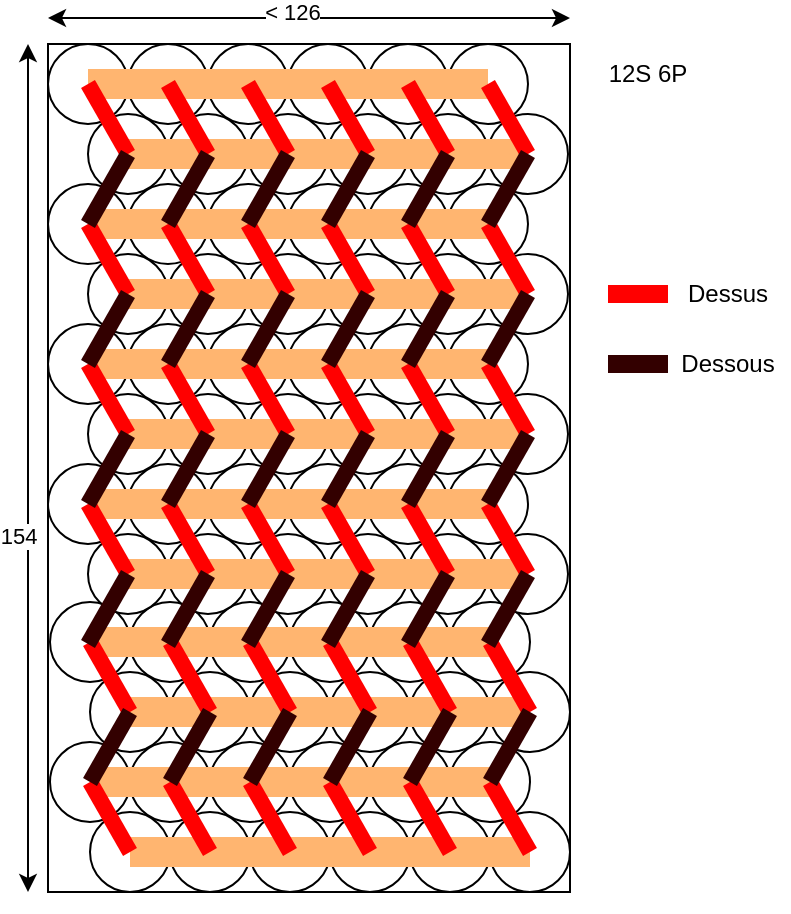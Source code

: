 <mxfile version="21.4.0" type="device">
  <diagram name="Page-1" id="ghSYjBBEyICsoYcWDdts">
    <mxGraphModel dx="1434" dy="836" grid="1" gridSize="10" guides="1" tooltips="1" connect="1" arrows="1" fold="1" page="1" pageScale="1" pageWidth="827" pageHeight="1169" math="0" shadow="0">
      <root>
        <mxCell id="0" />
        <mxCell id="1" parent="0" />
        <mxCell id="546LHRSqcYhDDQTZUhev-142" value="" style="group" parent="1" vertex="1" connectable="0">
          <mxGeometry x="281" y="519" width="240" height="40" as="geometry" />
        </mxCell>
        <mxCell id="546LHRSqcYhDDQTZUhev-143" value="" style="ellipse;whiteSpace=wrap;html=1;" parent="546LHRSqcYhDDQTZUhev-142" vertex="1">
          <mxGeometry width="40" height="40" as="geometry" />
        </mxCell>
        <mxCell id="546LHRSqcYhDDQTZUhev-144" value="" style="ellipse;whiteSpace=wrap;html=1;" parent="546LHRSqcYhDDQTZUhev-142" vertex="1">
          <mxGeometry x="40" width="40" height="40" as="geometry" />
        </mxCell>
        <mxCell id="546LHRSqcYhDDQTZUhev-145" value="" style="ellipse;whiteSpace=wrap;html=1;" parent="546LHRSqcYhDDQTZUhev-142" vertex="1">
          <mxGeometry x="80" width="40" height="40" as="geometry" />
        </mxCell>
        <mxCell id="546LHRSqcYhDDQTZUhev-146" value="" style="ellipse;whiteSpace=wrap;html=1;" parent="546LHRSqcYhDDQTZUhev-142" vertex="1">
          <mxGeometry x="120" width="40" height="40" as="geometry" />
        </mxCell>
        <mxCell id="546LHRSqcYhDDQTZUhev-147" value="" style="ellipse;whiteSpace=wrap;html=1;" parent="546LHRSqcYhDDQTZUhev-142" vertex="1">
          <mxGeometry x="160" width="40" height="40" as="geometry" />
        </mxCell>
        <mxCell id="546LHRSqcYhDDQTZUhev-148" value="" style="ellipse;whiteSpace=wrap;html=1;" parent="546LHRSqcYhDDQTZUhev-142" vertex="1">
          <mxGeometry x="200" width="40" height="40" as="geometry" />
        </mxCell>
        <mxCell id="546LHRSqcYhDDQTZUhev-149" value="" style="endArrow=none;html=1;rounded=0;strokeWidth=15;strokeColor=#FFB570;" parent="546LHRSqcYhDDQTZUhev-142" edge="1">
          <mxGeometry width="50" height="50" relative="1" as="geometry">
            <mxPoint x="20" y="20" as="sourcePoint" />
            <mxPoint x="220" y="20" as="targetPoint" />
          </mxGeometry>
        </mxCell>
        <mxCell id="546LHRSqcYhDDQTZUhev-150" value="" style="group" parent="1" vertex="1" connectable="0">
          <mxGeometry x="301" y="554" width="240" height="40" as="geometry" />
        </mxCell>
        <mxCell id="546LHRSqcYhDDQTZUhev-151" value="" style="ellipse;whiteSpace=wrap;html=1;" parent="546LHRSqcYhDDQTZUhev-150" vertex="1">
          <mxGeometry width="40" height="40" as="geometry" />
        </mxCell>
        <mxCell id="546LHRSqcYhDDQTZUhev-152" value="" style="ellipse;whiteSpace=wrap;html=1;" parent="546LHRSqcYhDDQTZUhev-150" vertex="1">
          <mxGeometry x="40" width="40" height="40" as="geometry" />
        </mxCell>
        <mxCell id="546LHRSqcYhDDQTZUhev-153" value="" style="ellipse;whiteSpace=wrap;html=1;" parent="546LHRSqcYhDDQTZUhev-150" vertex="1">
          <mxGeometry x="80" width="40" height="40" as="geometry" />
        </mxCell>
        <mxCell id="546LHRSqcYhDDQTZUhev-154" value="" style="ellipse;whiteSpace=wrap;html=1;" parent="546LHRSqcYhDDQTZUhev-150" vertex="1">
          <mxGeometry x="120" width="40" height="40" as="geometry" />
        </mxCell>
        <mxCell id="546LHRSqcYhDDQTZUhev-155" value="" style="ellipse;whiteSpace=wrap;html=1;" parent="546LHRSqcYhDDQTZUhev-150" vertex="1">
          <mxGeometry x="160" width="40" height="40" as="geometry" />
        </mxCell>
        <mxCell id="546LHRSqcYhDDQTZUhev-156" value="" style="ellipse;whiteSpace=wrap;html=1;" parent="546LHRSqcYhDDQTZUhev-150" vertex="1">
          <mxGeometry x="200" width="40" height="40" as="geometry" />
        </mxCell>
        <mxCell id="546LHRSqcYhDDQTZUhev-157" value="" style="endArrow=none;html=1;rounded=0;strokeWidth=15;strokeColor=#FFB570;" parent="546LHRSqcYhDDQTZUhev-150" edge="1">
          <mxGeometry width="50" height="50" relative="1" as="geometry">
            <mxPoint x="20" y="20" as="sourcePoint" />
            <mxPoint x="220" y="20" as="targetPoint" />
          </mxGeometry>
        </mxCell>
        <mxCell id="546LHRSqcYhDDQTZUhev-158" value="" style="group" parent="1" vertex="1" connectable="0">
          <mxGeometry x="281" y="589" width="240" height="40" as="geometry" />
        </mxCell>
        <mxCell id="546LHRSqcYhDDQTZUhev-159" value="" style="ellipse;whiteSpace=wrap;html=1;" parent="546LHRSqcYhDDQTZUhev-158" vertex="1">
          <mxGeometry width="40" height="40" as="geometry" />
        </mxCell>
        <mxCell id="546LHRSqcYhDDQTZUhev-160" value="" style="ellipse;whiteSpace=wrap;html=1;" parent="546LHRSqcYhDDQTZUhev-158" vertex="1">
          <mxGeometry x="40" width="40" height="40" as="geometry" />
        </mxCell>
        <mxCell id="546LHRSqcYhDDQTZUhev-161" value="" style="ellipse;whiteSpace=wrap;html=1;" parent="546LHRSqcYhDDQTZUhev-158" vertex="1">
          <mxGeometry x="80" width="40" height="40" as="geometry" />
        </mxCell>
        <mxCell id="546LHRSqcYhDDQTZUhev-162" value="" style="ellipse;whiteSpace=wrap;html=1;" parent="546LHRSqcYhDDQTZUhev-158" vertex="1">
          <mxGeometry x="120" width="40" height="40" as="geometry" />
        </mxCell>
        <mxCell id="546LHRSqcYhDDQTZUhev-163" value="" style="ellipse;whiteSpace=wrap;html=1;" parent="546LHRSqcYhDDQTZUhev-158" vertex="1">
          <mxGeometry x="160" width="40" height="40" as="geometry" />
        </mxCell>
        <mxCell id="546LHRSqcYhDDQTZUhev-164" value="" style="ellipse;whiteSpace=wrap;html=1;" parent="546LHRSqcYhDDQTZUhev-158" vertex="1">
          <mxGeometry x="200" width="40" height="40" as="geometry" />
        </mxCell>
        <mxCell id="546LHRSqcYhDDQTZUhev-165" value="" style="endArrow=none;html=1;rounded=0;strokeWidth=15;strokeColor=#FFB570;" parent="546LHRSqcYhDDQTZUhev-158" edge="1">
          <mxGeometry width="50" height="50" relative="1" as="geometry">
            <mxPoint x="20" y="20" as="sourcePoint" />
            <mxPoint x="220" y="20" as="targetPoint" />
          </mxGeometry>
        </mxCell>
        <mxCell id="546LHRSqcYhDDQTZUhev-166" value="" style="group" parent="1" vertex="1" connectable="0">
          <mxGeometry x="301" y="624" width="240" height="40" as="geometry" />
        </mxCell>
        <mxCell id="546LHRSqcYhDDQTZUhev-167" value="" style="ellipse;whiteSpace=wrap;html=1;" parent="546LHRSqcYhDDQTZUhev-166" vertex="1">
          <mxGeometry width="40" height="40" as="geometry" />
        </mxCell>
        <mxCell id="546LHRSqcYhDDQTZUhev-168" value="" style="ellipse;whiteSpace=wrap;html=1;" parent="546LHRSqcYhDDQTZUhev-166" vertex="1">
          <mxGeometry x="40" width="40" height="40" as="geometry" />
        </mxCell>
        <mxCell id="546LHRSqcYhDDQTZUhev-169" value="" style="ellipse;whiteSpace=wrap;html=1;" parent="546LHRSqcYhDDQTZUhev-166" vertex="1">
          <mxGeometry x="80" width="40" height="40" as="geometry" />
        </mxCell>
        <mxCell id="546LHRSqcYhDDQTZUhev-170" value="" style="ellipse;whiteSpace=wrap;html=1;" parent="546LHRSqcYhDDQTZUhev-166" vertex="1">
          <mxGeometry x="120" width="40" height="40" as="geometry" />
        </mxCell>
        <mxCell id="546LHRSqcYhDDQTZUhev-171" value="" style="ellipse;whiteSpace=wrap;html=1;" parent="546LHRSqcYhDDQTZUhev-166" vertex="1">
          <mxGeometry x="160" width="40" height="40" as="geometry" />
        </mxCell>
        <mxCell id="546LHRSqcYhDDQTZUhev-172" value="" style="ellipse;whiteSpace=wrap;html=1;" parent="546LHRSqcYhDDQTZUhev-166" vertex="1">
          <mxGeometry x="200" width="40" height="40" as="geometry" />
        </mxCell>
        <mxCell id="546LHRSqcYhDDQTZUhev-173" value="" style="endArrow=none;html=1;rounded=0;strokeWidth=15;strokeColor=#FFB570;" parent="546LHRSqcYhDDQTZUhev-166" edge="1">
          <mxGeometry width="50" height="50" relative="1" as="geometry">
            <mxPoint x="20" y="20" as="sourcePoint" />
            <mxPoint x="220" y="20" as="targetPoint" />
          </mxGeometry>
        </mxCell>
        <mxCell id="546LHRSqcYhDDQTZUhev-174" value="" style="endArrow=none;html=1;rounded=0;strokeWidth=8;strokeColor=#FF0000;" parent="1" edge="1">
          <mxGeometry width="50" height="50" relative="1" as="geometry">
            <mxPoint x="301" y="609" as="sourcePoint" />
            <mxPoint x="321" y="644" as="targetPoint" />
          </mxGeometry>
        </mxCell>
        <mxCell id="546LHRSqcYhDDQTZUhev-175" value="" style="endArrow=none;html=1;rounded=0;strokeWidth=8;strokeColor=#FF0000;" parent="1" edge="1">
          <mxGeometry width="50" height="50" relative="1" as="geometry">
            <mxPoint x="341" y="609" as="sourcePoint" />
            <mxPoint x="361" y="644" as="targetPoint" />
          </mxGeometry>
        </mxCell>
        <mxCell id="546LHRSqcYhDDQTZUhev-176" value="" style="endArrow=none;html=1;rounded=0;strokeWidth=8;strokeColor=#FF0000;" parent="1" edge="1">
          <mxGeometry width="50" height="50" relative="1" as="geometry">
            <mxPoint x="381" y="609" as="sourcePoint" />
            <mxPoint x="401" y="644" as="targetPoint" />
          </mxGeometry>
        </mxCell>
        <mxCell id="546LHRSqcYhDDQTZUhev-177" value="" style="endArrow=none;html=1;rounded=0;strokeWidth=8;strokeColor=#FF0000;" parent="1" edge="1">
          <mxGeometry width="50" height="50" relative="1" as="geometry">
            <mxPoint x="421" y="609" as="sourcePoint" />
            <mxPoint x="441" y="644" as="targetPoint" />
          </mxGeometry>
        </mxCell>
        <mxCell id="546LHRSqcYhDDQTZUhev-178" value="" style="endArrow=none;html=1;rounded=0;strokeWidth=8;strokeColor=#FF0000;" parent="1" edge="1">
          <mxGeometry width="50" height="50" relative="1" as="geometry">
            <mxPoint x="461" y="609" as="sourcePoint" />
            <mxPoint x="481" y="644" as="targetPoint" />
          </mxGeometry>
        </mxCell>
        <mxCell id="546LHRSqcYhDDQTZUhev-179" value="" style="endArrow=none;html=1;rounded=0;strokeWidth=8;strokeColor=#FF0000;" parent="1" edge="1">
          <mxGeometry width="50" height="50" relative="1" as="geometry">
            <mxPoint x="501" y="609" as="sourcePoint" />
            <mxPoint x="521" y="644" as="targetPoint" />
          </mxGeometry>
        </mxCell>
        <mxCell id="546LHRSqcYhDDQTZUhev-180" value="" style="group" parent="1" vertex="1" connectable="0">
          <mxGeometry x="301" y="539" width="220" height="35" as="geometry" />
        </mxCell>
        <mxCell id="546LHRSqcYhDDQTZUhev-181" value="" style="endArrow=none;html=1;rounded=0;strokeWidth=8;strokeColor=#FF0000;" parent="546LHRSqcYhDDQTZUhev-180" edge="1">
          <mxGeometry width="50" height="50" relative="1" as="geometry">
            <mxPoint as="sourcePoint" />
            <mxPoint x="20" y="35" as="targetPoint" />
          </mxGeometry>
        </mxCell>
        <mxCell id="546LHRSqcYhDDQTZUhev-182" value="" style="endArrow=none;html=1;rounded=0;strokeWidth=8;strokeColor=#FF0000;" parent="546LHRSqcYhDDQTZUhev-180" edge="1">
          <mxGeometry width="50" height="50" relative="1" as="geometry">
            <mxPoint x="40" as="sourcePoint" />
            <mxPoint x="60" y="35" as="targetPoint" />
          </mxGeometry>
        </mxCell>
        <mxCell id="546LHRSqcYhDDQTZUhev-183" value="" style="endArrow=none;html=1;rounded=0;strokeWidth=8;strokeColor=#FF0000;" parent="546LHRSqcYhDDQTZUhev-180" edge="1">
          <mxGeometry width="50" height="50" relative="1" as="geometry">
            <mxPoint x="80" as="sourcePoint" />
            <mxPoint x="100" y="35" as="targetPoint" />
          </mxGeometry>
        </mxCell>
        <mxCell id="546LHRSqcYhDDQTZUhev-184" value="" style="endArrow=none;html=1;rounded=0;strokeWidth=8;strokeColor=#FF0000;" parent="546LHRSqcYhDDQTZUhev-180" edge="1">
          <mxGeometry width="50" height="50" relative="1" as="geometry">
            <mxPoint x="120" as="sourcePoint" />
            <mxPoint x="140" y="35" as="targetPoint" />
          </mxGeometry>
        </mxCell>
        <mxCell id="546LHRSqcYhDDQTZUhev-185" value="" style="endArrow=none;html=1;rounded=0;strokeWidth=8;strokeColor=#FF0000;" parent="546LHRSqcYhDDQTZUhev-180" edge="1">
          <mxGeometry width="50" height="50" relative="1" as="geometry">
            <mxPoint x="160" as="sourcePoint" />
            <mxPoint x="180" y="35" as="targetPoint" />
          </mxGeometry>
        </mxCell>
        <mxCell id="546LHRSqcYhDDQTZUhev-186" value="" style="endArrow=none;html=1;rounded=0;strokeWidth=8;strokeColor=#FF0000;" parent="546LHRSqcYhDDQTZUhev-180" edge="1">
          <mxGeometry width="50" height="50" relative="1" as="geometry">
            <mxPoint x="200" as="sourcePoint" />
            <mxPoint x="220" y="35" as="targetPoint" />
          </mxGeometry>
        </mxCell>
        <mxCell id="546LHRSqcYhDDQTZUhev-187" value="" style="group" parent="1" vertex="1" connectable="0">
          <mxGeometry x="301" y="574" width="220" height="35" as="geometry" />
        </mxCell>
        <mxCell id="546LHRSqcYhDDQTZUhev-188" value="" style="endArrow=none;html=1;rounded=0;strokeColor=#330000;strokeWidth=8;" parent="546LHRSqcYhDDQTZUhev-187" edge="1">
          <mxGeometry width="50" height="50" relative="1" as="geometry">
            <mxPoint y="35" as="sourcePoint" />
            <mxPoint x="20" as="targetPoint" />
          </mxGeometry>
        </mxCell>
        <mxCell id="546LHRSqcYhDDQTZUhev-189" value="" style="endArrow=none;html=1;rounded=0;strokeColor=#330000;strokeWidth=8;" parent="546LHRSqcYhDDQTZUhev-187" edge="1">
          <mxGeometry width="50" height="50" relative="1" as="geometry">
            <mxPoint x="40" y="35" as="sourcePoint" />
            <mxPoint x="60" as="targetPoint" />
          </mxGeometry>
        </mxCell>
        <mxCell id="546LHRSqcYhDDQTZUhev-190" value="" style="endArrow=none;html=1;rounded=0;strokeColor=#330000;strokeWidth=8;" parent="546LHRSqcYhDDQTZUhev-187" edge="1">
          <mxGeometry width="50" height="50" relative="1" as="geometry">
            <mxPoint x="80" y="35" as="sourcePoint" />
            <mxPoint x="100" as="targetPoint" />
          </mxGeometry>
        </mxCell>
        <mxCell id="546LHRSqcYhDDQTZUhev-191" value="" style="endArrow=none;html=1;rounded=0;strokeColor=#330000;strokeWidth=8;" parent="546LHRSqcYhDDQTZUhev-187" edge="1">
          <mxGeometry width="50" height="50" relative="1" as="geometry">
            <mxPoint x="120" y="35" as="sourcePoint" />
            <mxPoint x="140" as="targetPoint" />
          </mxGeometry>
        </mxCell>
        <mxCell id="546LHRSqcYhDDQTZUhev-192" value="" style="endArrow=none;html=1;rounded=0;strokeColor=#330000;strokeWidth=8;" parent="546LHRSqcYhDDQTZUhev-187" edge="1">
          <mxGeometry width="50" height="50" relative="1" as="geometry">
            <mxPoint x="160" y="35" as="sourcePoint" />
            <mxPoint x="180" as="targetPoint" />
          </mxGeometry>
        </mxCell>
        <mxCell id="546LHRSqcYhDDQTZUhev-193" value="" style="endArrow=none;html=1;rounded=0;strokeColor=#330000;strokeWidth=8;" parent="546LHRSqcYhDDQTZUhev-187" edge="1">
          <mxGeometry width="50" height="50" relative="1" as="geometry">
            <mxPoint x="200" y="35" as="sourcePoint" />
            <mxPoint x="220" as="targetPoint" />
          </mxGeometry>
        </mxCell>
        <mxCell id="546LHRSqcYhDDQTZUhev-83" value="" style="group" parent="1" vertex="1" connectable="0">
          <mxGeometry x="280" y="380" width="240" height="40" as="geometry" />
        </mxCell>
        <mxCell id="546LHRSqcYhDDQTZUhev-84" value="" style="ellipse;whiteSpace=wrap;html=1;" parent="546LHRSqcYhDDQTZUhev-83" vertex="1">
          <mxGeometry width="40" height="40" as="geometry" />
        </mxCell>
        <mxCell id="546LHRSqcYhDDQTZUhev-85" value="" style="ellipse;whiteSpace=wrap;html=1;" parent="546LHRSqcYhDDQTZUhev-83" vertex="1">
          <mxGeometry x="40" width="40" height="40" as="geometry" />
        </mxCell>
        <mxCell id="546LHRSqcYhDDQTZUhev-86" value="" style="ellipse;whiteSpace=wrap;html=1;" parent="546LHRSqcYhDDQTZUhev-83" vertex="1">
          <mxGeometry x="80" width="40" height="40" as="geometry" />
        </mxCell>
        <mxCell id="546LHRSqcYhDDQTZUhev-87" value="" style="ellipse;whiteSpace=wrap;html=1;" parent="546LHRSqcYhDDQTZUhev-83" vertex="1">
          <mxGeometry x="120" width="40" height="40" as="geometry" />
        </mxCell>
        <mxCell id="546LHRSqcYhDDQTZUhev-88" value="" style="ellipse;whiteSpace=wrap;html=1;" parent="546LHRSqcYhDDQTZUhev-83" vertex="1">
          <mxGeometry x="160" width="40" height="40" as="geometry" />
        </mxCell>
        <mxCell id="546LHRSqcYhDDQTZUhev-89" value="" style="ellipse;whiteSpace=wrap;html=1;" parent="546LHRSqcYhDDQTZUhev-83" vertex="1">
          <mxGeometry x="200" width="40" height="40" as="geometry" />
        </mxCell>
        <mxCell id="546LHRSqcYhDDQTZUhev-90" value="" style="endArrow=none;html=1;rounded=0;strokeWidth=15;strokeColor=#FFB570;" parent="546LHRSqcYhDDQTZUhev-83" edge="1">
          <mxGeometry width="50" height="50" relative="1" as="geometry">
            <mxPoint x="20" y="20" as="sourcePoint" />
            <mxPoint x="220" y="20" as="targetPoint" />
          </mxGeometry>
        </mxCell>
        <mxCell id="546LHRSqcYhDDQTZUhev-91" value="" style="group" parent="1" vertex="1" connectable="0">
          <mxGeometry x="300" y="415" width="240" height="40" as="geometry" />
        </mxCell>
        <mxCell id="546LHRSqcYhDDQTZUhev-92" value="" style="ellipse;whiteSpace=wrap;html=1;" parent="546LHRSqcYhDDQTZUhev-91" vertex="1">
          <mxGeometry width="40" height="40" as="geometry" />
        </mxCell>
        <mxCell id="546LHRSqcYhDDQTZUhev-93" value="" style="ellipse;whiteSpace=wrap;html=1;" parent="546LHRSqcYhDDQTZUhev-91" vertex="1">
          <mxGeometry x="40" width="40" height="40" as="geometry" />
        </mxCell>
        <mxCell id="546LHRSqcYhDDQTZUhev-94" value="" style="ellipse;whiteSpace=wrap;html=1;" parent="546LHRSqcYhDDQTZUhev-91" vertex="1">
          <mxGeometry x="80" width="40" height="40" as="geometry" />
        </mxCell>
        <mxCell id="546LHRSqcYhDDQTZUhev-95" value="" style="ellipse;whiteSpace=wrap;html=1;" parent="546LHRSqcYhDDQTZUhev-91" vertex="1">
          <mxGeometry x="120" width="40" height="40" as="geometry" />
        </mxCell>
        <mxCell id="546LHRSqcYhDDQTZUhev-96" value="" style="ellipse;whiteSpace=wrap;html=1;" parent="546LHRSqcYhDDQTZUhev-91" vertex="1">
          <mxGeometry x="160" width="40" height="40" as="geometry" />
        </mxCell>
        <mxCell id="546LHRSqcYhDDQTZUhev-97" value="" style="ellipse;whiteSpace=wrap;html=1;" parent="546LHRSqcYhDDQTZUhev-91" vertex="1">
          <mxGeometry x="200" width="40" height="40" as="geometry" />
        </mxCell>
        <mxCell id="546LHRSqcYhDDQTZUhev-98" value="" style="endArrow=none;html=1;rounded=0;strokeWidth=15;strokeColor=#FFB570;" parent="546LHRSqcYhDDQTZUhev-91" edge="1">
          <mxGeometry width="50" height="50" relative="1" as="geometry">
            <mxPoint x="20" y="20" as="sourcePoint" />
            <mxPoint x="220" y="20" as="targetPoint" />
          </mxGeometry>
        </mxCell>
        <mxCell id="546LHRSqcYhDDQTZUhev-99" value="" style="group" parent="1" vertex="1" connectable="0">
          <mxGeometry x="280" y="450" width="240" height="40" as="geometry" />
        </mxCell>
        <mxCell id="546LHRSqcYhDDQTZUhev-100" value="" style="ellipse;whiteSpace=wrap;html=1;" parent="546LHRSqcYhDDQTZUhev-99" vertex="1">
          <mxGeometry width="40" height="40" as="geometry" />
        </mxCell>
        <mxCell id="546LHRSqcYhDDQTZUhev-101" value="" style="ellipse;whiteSpace=wrap;html=1;" parent="546LHRSqcYhDDQTZUhev-99" vertex="1">
          <mxGeometry x="40" width="40" height="40" as="geometry" />
        </mxCell>
        <mxCell id="546LHRSqcYhDDQTZUhev-102" value="" style="ellipse;whiteSpace=wrap;html=1;" parent="546LHRSqcYhDDQTZUhev-99" vertex="1">
          <mxGeometry x="80" width="40" height="40" as="geometry" />
        </mxCell>
        <mxCell id="546LHRSqcYhDDQTZUhev-103" value="" style="ellipse;whiteSpace=wrap;html=1;" parent="546LHRSqcYhDDQTZUhev-99" vertex="1">
          <mxGeometry x="120" width="40" height="40" as="geometry" />
        </mxCell>
        <mxCell id="546LHRSqcYhDDQTZUhev-104" value="" style="ellipse;whiteSpace=wrap;html=1;" parent="546LHRSqcYhDDQTZUhev-99" vertex="1">
          <mxGeometry x="160" width="40" height="40" as="geometry" />
        </mxCell>
        <mxCell id="546LHRSqcYhDDQTZUhev-105" value="" style="ellipse;whiteSpace=wrap;html=1;" parent="546LHRSqcYhDDQTZUhev-99" vertex="1">
          <mxGeometry x="200" width="40" height="40" as="geometry" />
        </mxCell>
        <mxCell id="546LHRSqcYhDDQTZUhev-106" value="" style="endArrow=none;html=1;rounded=0;strokeWidth=15;strokeColor=#FFB570;" parent="546LHRSqcYhDDQTZUhev-99" edge="1">
          <mxGeometry width="50" height="50" relative="1" as="geometry">
            <mxPoint x="20" y="20" as="sourcePoint" />
            <mxPoint x="220" y="20" as="targetPoint" />
          </mxGeometry>
        </mxCell>
        <mxCell id="546LHRSqcYhDDQTZUhev-107" value="" style="group" parent="1" vertex="1" connectable="0">
          <mxGeometry x="300" y="485" width="240" height="40" as="geometry" />
        </mxCell>
        <mxCell id="546LHRSqcYhDDQTZUhev-108" value="" style="ellipse;whiteSpace=wrap;html=1;" parent="546LHRSqcYhDDQTZUhev-107" vertex="1">
          <mxGeometry width="40" height="40" as="geometry" />
        </mxCell>
        <mxCell id="546LHRSqcYhDDQTZUhev-109" value="" style="ellipse;whiteSpace=wrap;html=1;" parent="546LHRSqcYhDDQTZUhev-107" vertex="1">
          <mxGeometry x="40" width="40" height="40" as="geometry" />
        </mxCell>
        <mxCell id="546LHRSqcYhDDQTZUhev-110" value="" style="ellipse;whiteSpace=wrap;html=1;" parent="546LHRSqcYhDDQTZUhev-107" vertex="1">
          <mxGeometry x="80" width="40" height="40" as="geometry" />
        </mxCell>
        <mxCell id="546LHRSqcYhDDQTZUhev-111" value="" style="ellipse;whiteSpace=wrap;html=1;" parent="546LHRSqcYhDDQTZUhev-107" vertex="1">
          <mxGeometry x="120" width="40" height="40" as="geometry" />
        </mxCell>
        <mxCell id="546LHRSqcYhDDQTZUhev-112" value="" style="ellipse;whiteSpace=wrap;html=1;" parent="546LHRSqcYhDDQTZUhev-107" vertex="1">
          <mxGeometry x="160" width="40" height="40" as="geometry" />
        </mxCell>
        <mxCell id="546LHRSqcYhDDQTZUhev-113" value="" style="ellipse;whiteSpace=wrap;html=1;" parent="546LHRSqcYhDDQTZUhev-107" vertex="1">
          <mxGeometry x="200" width="40" height="40" as="geometry" />
        </mxCell>
        <mxCell id="546LHRSqcYhDDQTZUhev-114" value="" style="endArrow=none;html=1;rounded=0;strokeWidth=15;strokeColor=#FFB570;" parent="546LHRSqcYhDDQTZUhev-107" edge="1">
          <mxGeometry width="50" height="50" relative="1" as="geometry">
            <mxPoint x="20" y="20" as="sourcePoint" />
            <mxPoint x="220" y="20" as="targetPoint" />
          </mxGeometry>
        </mxCell>
        <mxCell id="546LHRSqcYhDDQTZUhev-115" value="" style="endArrow=none;html=1;rounded=0;strokeWidth=8;strokeColor=#FF0000;" parent="1" edge="1">
          <mxGeometry width="50" height="50" relative="1" as="geometry">
            <mxPoint x="300" y="470" as="sourcePoint" />
            <mxPoint x="320" y="505" as="targetPoint" />
          </mxGeometry>
        </mxCell>
        <mxCell id="546LHRSqcYhDDQTZUhev-116" value="" style="endArrow=none;html=1;rounded=0;strokeWidth=8;strokeColor=#FF0000;" parent="1" edge="1">
          <mxGeometry width="50" height="50" relative="1" as="geometry">
            <mxPoint x="340" y="470" as="sourcePoint" />
            <mxPoint x="360" y="505" as="targetPoint" />
          </mxGeometry>
        </mxCell>
        <mxCell id="546LHRSqcYhDDQTZUhev-117" value="" style="endArrow=none;html=1;rounded=0;strokeWidth=8;strokeColor=#FF0000;" parent="1" edge="1">
          <mxGeometry width="50" height="50" relative="1" as="geometry">
            <mxPoint x="380" y="470" as="sourcePoint" />
            <mxPoint x="400" y="505" as="targetPoint" />
          </mxGeometry>
        </mxCell>
        <mxCell id="546LHRSqcYhDDQTZUhev-118" value="" style="endArrow=none;html=1;rounded=0;strokeWidth=8;strokeColor=#FF0000;" parent="1" edge="1">
          <mxGeometry width="50" height="50" relative="1" as="geometry">
            <mxPoint x="420" y="470" as="sourcePoint" />
            <mxPoint x="440" y="505" as="targetPoint" />
          </mxGeometry>
        </mxCell>
        <mxCell id="546LHRSqcYhDDQTZUhev-119" value="" style="endArrow=none;html=1;rounded=0;strokeWidth=8;strokeColor=#FF0000;" parent="1" edge="1">
          <mxGeometry width="50" height="50" relative="1" as="geometry">
            <mxPoint x="460" y="470" as="sourcePoint" />
            <mxPoint x="480" y="505" as="targetPoint" />
          </mxGeometry>
        </mxCell>
        <mxCell id="546LHRSqcYhDDQTZUhev-120" value="" style="endArrow=none;html=1;rounded=0;strokeWidth=8;strokeColor=#FF0000;" parent="1" edge="1">
          <mxGeometry width="50" height="50" relative="1" as="geometry">
            <mxPoint x="500" y="470" as="sourcePoint" />
            <mxPoint x="520" y="505" as="targetPoint" />
          </mxGeometry>
        </mxCell>
        <mxCell id="546LHRSqcYhDDQTZUhev-121" value="" style="group" parent="1" vertex="1" connectable="0">
          <mxGeometry x="300" y="400" width="220" height="35" as="geometry" />
        </mxCell>
        <mxCell id="546LHRSqcYhDDQTZUhev-122" value="" style="endArrow=none;html=1;rounded=0;strokeWidth=8;strokeColor=#FF0000;" parent="546LHRSqcYhDDQTZUhev-121" edge="1">
          <mxGeometry width="50" height="50" relative="1" as="geometry">
            <mxPoint as="sourcePoint" />
            <mxPoint x="20" y="35" as="targetPoint" />
          </mxGeometry>
        </mxCell>
        <mxCell id="546LHRSqcYhDDQTZUhev-123" value="" style="endArrow=none;html=1;rounded=0;strokeWidth=8;strokeColor=#FF0000;" parent="546LHRSqcYhDDQTZUhev-121" edge="1">
          <mxGeometry width="50" height="50" relative="1" as="geometry">
            <mxPoint x="40" as="sourcePoint" />
            <mxPoint x="60" y="35" as="targetPoint" />
          </mxGeometry>
        </mxCell>
        <mxCell id="546LHRSqcYhDDQTZUhev-124" value="" style="endArrow=none;html=1;rounded=0;strokeWidth=8;strokeColor=#FF0000;" parent="546LHRSqcYhDDQTZUhev-121" edge="1">
          <mxGeometry width="50" height="50" relative="1" as="geometry">
            <mxPoint x="80" as="sourcePoint" />
            <mxPoint x="100" y="35" as="targetPoint" />
          </mxGeometry>
        </mxCell>
        <mxCell id="546LHRSqcYhDDQTZUhev-125" value="" style="endArrow=none;html=1;rounded=0;strokeWidth=8;strokeColor=#FF0000;" parent="546LHRSqcYhDDQTZUhev-121" edge="1">
          <mxGeometry width="50" height="50" relative="1" as="geometry">
            <mxPoint x="120" as="sourcePoint" />
            <mxPoint x="140" y="35" as="targetPoint" />
          </mxGeometry>
        </mxCell>
        <mxCell id="546LHRSqcYhDDQTZUhev-126" value="" style="endArrow=none;html=1;rounded=0;strokeWidth=8;strokeColor=#FF0000;" parent="546LHRSqcYhDDQTZUhev-121" edge="1">
          <mxGeometry width="50" height="50" relative="1" as="geometry">
            <mxPoint x="160" as="sourcePoint" />
            <mxPoint x="180" y="35" as="targetPoint" />
          </mxGeometry>
        </mxCell>
        <mxCell id="546LHRSqcYhDDQTZUhev-127" value="" style="endArrow=none;html=1;rounded=0;strokeWidth=8;strokeColor=#FF0000;" parent="546LHRSqcYhDDQTZUhev-121" edge="1">
          <mxGeometry width="50" height="50" relative="1" as="geometry">
            <mxPoint x="200" as="sourcePoint" />
            <mxPoint x="220" y="35" as="targetPoint" />
          </mxGeometry>
        </mxCell>
        <mxCell id="546LHRSqcYhDDQTZUhev-128" value="" style="group" parent="1" vertex="1" connectable="0">
          <mxGeometry x="300" y="435" width="220" height="35" as="geometry" />
        </mxCell>
        <mxCell id="546LHRSqcYhDDQTZUhev-129" value="" style="endArrow=none;html=1;rounded=0;strokeColor=#330000;strokeWidth=8;" parent="546LHRSqcYhDDQTZUhev-128" edge="1">
          <mxGeometry width="50" height="50" relative="1" as="geometry">
            <mxPoint y="35" as="sourcePoint" />
            <mxPoint x="20" as="targetPoint" />
          </mxGeometry>
        </mxCell>
        <mxCell id="546LHRSqcYhDDQTZUhev-130" value="" style="endArrow=none;html=1;rounded=0;strokeColor=#330000;strokeWidth=8;" parent="546LHRSqcYhDDQTZUhev-128" edge="1">
          <mxGeometry width="50" height="50" relative="1" as="geometry">
            <mxPoint x="40" y="35" as="sourcePoint" />
            <mxPoint x="60" as="targetPoint" />
          </mxGeometry>
        </mxCell>
        <mxCell id="546LHRSqcYhDDQTZUhev-131" value="" style="endArrow=none;html=1;rounded=0;strokeColor=#330000;strokeWidth=8;" parent="546LHRSqcYhDDQTZUhev-128" edge="1">
          <mxGeometry width="50" height="50" relative="1" as="geometry">
            <mxPoint x="80" y="35" as="sourcePoint" />
            <mxPoint x="100" as="targetPoint" />
          </mxGeometry>
        </mxCell>
        <mxCell id="546LHRSqcYhDDQTZUhev-132" value="" style="endArrow=none;html=1;rounded=0;strokeColor=#330000;strokeWidth=8;" parent="546LHRSqcYhDDQTZUhev-128" edge="1">
          <mxGeometry width="50" height="50" relative="1" as="geometry">
            <mxPoint x="120" y="35" as="sourcePoint" />
            <mxPoint x="140" as="targetPoint" />
          </mxGeometry>
        </mxCell>
        <mxCell id="546LHRSqcYhDDQTZUhev-133" value="" style="endArrow=none;html=1;rounded=0;strokeColor=#330000;strokeWidth=8;" parent="546LHRSqcYhDDQTZUhev-128" edge="1">
          <mxGeometry width="50" height="50" relative="1" as="geometry">
            <mxPoint x="160" y="35" as="sourcePoint" />
            <mxPoint x="180" as="targetPoint" />
          </mxGeometry>
        </mxCell>
        <mxCell id="546LHRSqcYhDDQTZUhev-134" value="" style="endArrow=none;html=1;rounded=0;strokeColor=#330000;strokeWidth=8;" parent="546LHRSqcYhDDQTZUhev-128" edge="1">
          <mxGeometry width="50" height="50" relative="1" as="geometry">
            <mxPoint x="200" y="35" as="sourcePoint" />
            <mxPoint x="220" as="targetPoint" />
          </mxGeometry>
        </mxCell>
        <mxCell id="546LHRSqcYhDDQTZUhev-135" value="" style="group" parent="1" vertex="1" connectable="0">
          <mxGeometry x="300" y="505" width="220" height="35" as="geometry" />
        </mxCell>
        <mxCell id="546LHRSqcYhDDQTZUhev-136" value="" style="endArrow=none;html=1;rounded=0;strokeColor=#330000;strokeWidth=8;" parent="546LHRSqcYhDDQTZUhev-135" edge="1">
          <mxGeometry width="50" height="50" relative="1" as="geometry">
            <mxPoint y="35" as="sourcePoint" />
            <mxPoint x="20" as="targetPoint" />
          </mxGeometry>
        </mxCell>
        <mxCell id="546LHRSqcYhDDQTZUhev-137" value="" style="endArrow=none;html=1;rounded=0;strokeColor=#330000;strokeWidth=8;" parent="546LHRSqcYhDDQTZUhev-135" edge="1">
          <mxGeometry width="50" height="50" relative="1" as="geometry">
            <mxPoint x="40" y="35" as="sourcePoint" />
            <mxPoint x="60" as="targetPoint" />
          </mxGeometry>
        </mxCell>
        <mxCell id="546LHRSqcYhDDQTZUhev-138" value="" style="endArrow=none;html=1;rounded=0;strokeColor=#330000;strokeWidth=8;" parent="546LHRSqcYhDDQTZUhev-135" edge="1">
          <mxGeometry width="50" height="50" relative="1" as="geometry">
            <mxPoint x="80" y="35" as="sourcePoint" />
            <mxPoint x="100" as="targetPoint" />
          </mxGeometry>
        </mxCell>
        <mxCell id="546LHRSqcYhDDQTZUhev-139" value="" style="endArrow=none;html=1;rounded=0;strokeColor=#330000;strokeWidth=8;" parent="546LHRSqcYhDDQTZUhev-135" edge="1">
          <mxGeometry width="50" height="50" relative="1" as="geometry">
            <mxPoint x="120" y="35" as="sourcePoint" />
            <mxPoint x="140" as="targetPoint" />
          </mxGeometry>
        </mxCell>
        <mxCell id="546LHRSqcYhDDQTZUhev-140" value="" style="endArrow=none;html=1;rounded=0;strokeColor=#330000;strokeWidth=8;" parent="546LHRSqcYhDDQTZUhev-135" edge="1">
          <mxGeometry width="50" height="50" relative="1" as="geometry">
            <mxPoint x="160" y="35" as="sourcePoint" />
            <mxPoint x="180" as="targetPoint" />
          </mxGeometry>
        </mxCell>
        <mxCell id="546LHRSqcYhDDQTZUhev-141" value="" style="endArrow=none;html=1;rounded=0;strokeColor=#330000;strokeWidth=8;" parent="546LHRSqcYhDDQTZUhev-135" edge="1">
          <mxGeometry width="50" height="50" relative="1" as="geometry">
            <mxPoint x="200" y="35" as="sourcePoint" />
            <mxPoint x="220" as="targetPoint" />
          </mxGeometry>
        </mxCell>
        <mxCell id="546LHRSqcYhDDQTZUhev-8" value="" style="group" parent="1" vertex="1" connectable="0">
          <mxGeometry x="280" y="240" width="240" height="40" as="geometry" />
        </mxCell>
        <mxCell id="546LHRSqcYhDDQTZUhev-1" value="" style="ellipse;whiteSpace=wrap;html=1;" parent="546LHRSqcYhDDQTZUhev-8" vertex="1">
          <mxGeometry width="40" height="40" as="geometry" />
        </mxCell>
        <mxCell id="546LHRSqcYhDDQTZUhev-2" value="" style="ellipse;whiteSpace=wrap;html=1;" parent="546LHRSqcYhDDQTZUhev-8" vertex="1">
          <mxGeometry x="40" width="40" height="40" as="geometry" />
        </mxCell>
        <mxCell id="546LHRSqcYhDDQTZUhev-3" value="" style="ellipse;whiteSpace=wrap;html=1;" parent="546LHRSqcYhDDQTZUhev-8" vertex="1">
          <mxGeometry x="80" width="40" height="40" as="geometry" />
        </mxCell>
        <mxCell id="546LHRSqcYhDDQTZUhev-4" value="" style="ellipse;whiteSpace=wrap;html=1;" parent="546LHRSqcYhDDQTZUhev-8" vertex="1">
          <mxGeometry x="120" width="40" height="40" as="geometry" />
        </mxCell>
        <mxCell id="546LHRSqcYhDDQTZUhev-5" value="" style="ellipse;whiteSpace=wrap;html=1;" parent="546LHRSqcYhDDQTZUhev-8" vertex="1">
          <mxGeometry x="160" width="40" height="40" as="geometry" />
        </mxCell>
        <mxCell id="546LHRSqcYhDDQTZUhev-6" value="" style="ellipse;whiteSpace=wrap;html=1;" parent="546LHRSqcYhDDQTZUhev-8" vertex="1">
          <mxGeometry x="200" width="40" height="40" as="geometry" />
        </mxCell>
        <mxCell id="546LHRSqcYhDDQTZUhev-7" value="" style="endArrow=none;html=1;rounded=0;strokeWidth=15;strokeColor=#FFB570;" parent="546LHRSqcYhDDQTZUhev-8" edge="1">
          <mxGeometry width="50" height="50" relative="1" as="geometry">
            <mxPoint x="20" y="20" as="sourcePoint" />
            <mxPoint x="220" y="20" as="targetPoint" />
          </mxGeometry>
        </mxCell>
        <mxCell id="546LHRSqcYhDDQTZUhev-9" value="" style="group" parent="1" vertex="1" connectable="0">
          <mxGeometry x="300" y="275" width="240" height="40" as="geometry" />
        </mxCell>
        <mxCell id="546LHRSqcYhDDQTZUhev-10" value="" style="ellipse;whiteSpace=wrap;html=1;" parent="546LHRSqcYhDDQTZUhev-9" vertex="1">
          <mxGeometry width="40" height="40" as="geometry" />
        </mxCell>
        <mxCell id="546LHRSqcYhDDQTZUhev-11" value="" style="ellipse;whiteSpace=wrap;html=1;" parent="546LHRSqcYhDDQTZUhev-9" vertex="1">
          <mxGeometry x="40" width="40" height="40" as="geometry" />
        </mxCell>
        <mxCell id="546LHRSqcYhDDQTZUhev-12" value="" style="ellipse;whiteSpace=wrap;html=1;" parent="546LHRSqcYhDDQTZUhev-9" vertex="1">
          <mxGeometry x="80" width="40" height="40" as="geometry" />
        </mxCell>
        <mxCell id="546LHRSqcYhDDQTZUhev-13" value="" style="ellipse;whiteSpace=wrap;html=1;" parent="546LHRSqcYhDDQTZUhev-9" vertex="1">
          <mxGeometry x="120" width="40" height="40" as="geometry" />
        </mxCell>
        <mxCell id="546LHRSqcYhDDQTZUhev-14" value="" style="ellipse;whiteSpace=wrap;html=1;" parent="546LHRSqcYhDDQTZUhev-9" vertex="1">
          <mxGeometry x="160" width="40" height="40" as="geometry" />
        </mxCell>
        <mxCell id="546LHRSqcYhDDQTZUhev-15" value="" style="ellipse;whiteSpace=wrap;html=1;" parent="546LHRSqcYhDDQTZUhev-9" vertex="1">
          <mxGeometry x="200" width="40" height="40" as="geometry" />
        </mxCell>
        <mxCell id="546LHRSqcYhDDQTZUhev-16" value="" style="endArrow=none;html=1;rounded=0;strokeWidth=15;strokeColor=#FFB570;" parent="546LHRSqcYhDDQTZUhev-9" edge="1">
          <mxGeometry width="50" height="50" relative="1" as="geometry">
            <mxPoint x="20" y="20" as="sourcePoint" />
            <mxPoint x="220" y="20" as="targetPoint" />
          </mxGeometry>
        </mxCell>
        <mxCell id="546LHRSqcYhDDQTZUhev-39" value="" style="group" parent="1" vertex="1" connectable="0">
          <mxGeometry x="280" y="310" width="240" height="40" as="geometry" />
        </mxCell>
        <mxCell id="546LHRSqcYhDDQTZUhev-40" value="" style="ellipse;whiteSpace=wrap;html=1;" parent="546LHRSqcYhDDQTZUhev-39" vertex="1">
          <mxGeometry width="40" height="40" as="geometry" />
        </mxCell>
        <mxCell id="546LHRSqcYhDDQTZUhev-41" value="" style="ellipse;whiteSpace=wrap;html=1;" parent="546LHRSqcYhDDQTZUhev-39" vertex="1">
          <mxGeometry x="40" width="40" height="40" as="geometry" />
        </mxCell>
        <mxCell id="546LHRSqcYhDDQTZUhev-42" value="" style="ellipse;whiteSpace=wrap;html=1;" parent="546LHRSqcYhDDQTZUhev-39" vertex="1">
          <mxGeometry x="80" width="40" height="40" as="geometry" />
        </mxCell>
        <mxCell id="546LHRSqcYhDDQTZUhev-43" value="" style="ellipse;whiteSpace=wrap;html=1;" parent="546LHRSqcYhDDQTZUhev-39" vertex="1">
          <mxGeometry x="120" width="40" height="40" as="geometry" />
        </mxCell>
        <mxCell id="546LHRSqcYhDDQTZUhev-44" value="" style="ellipse;whiteSpace=wrap;html=1;" parent="546LHRSqcYhDDQTZUhev-39" vertex="1">
          <mxGeometry x="160" width="40" height="40" as="geometry" />
        </mxCell>
        <mxCell id="546LHRSqcYhDDQTZUhev-45" value="" style="ellipse;whiteSpace=wrap;html=1;" parent="546LHRSqcYhDDQTZUhev-39" vertex="1">
          <mxGeometry x="200" width="40" height="40" as="geometry" />
        </mxCell>
        <mxCell id="546LHRSqcYhDDQTZUhev-46" value="" style="endArrow=none;html=1;rounded=0;strokeWidth=15;strokeColor=#FFB570;" parent="546LHRSqcYhDDQTZUhev-39" edge="1">
          <mxGeometry width="50" height="50" relative="1" as="geometry">
            <mxPoint x="20" y="20" as="sourcePoint" />
            <mxPoint x="220" y="20" as="targetPoint" />
          </mxGeometry>
        </mxCell>
        <mxCell id="546LHRSqcYhDDQTZUhev-47" value="" style="group" parent="1" vertex="1" connectable="0">
          <mxGeometry x="300" y="345" width="240" height="40" as="geometry" />
        </mxCell>
        <mxCell id="546LHRSqcYhDDQTZUhev-48" value="" style="ellipse;whiteSpace=wrap;html=1;" parent="546LHRSqcYhDDQTZUhev-47" vertex="1">
          <mxGeometry width="40" height="40" as="geometry" />
        </mxCell>
        <mxCell id="546LHRSqcYhDDQTZUhev-49" value="" style="ellipse;whiteSpace=wrap;html=1;" parent="546LHRSqcYhDDQTZUhev-47" vertex="1">
          <mxGeometry x="40" width="40" height="40" as="geometry" />
        </mxCell>
        <mxCell id="546LHRSqcYhDDQTZUhev-50" value="" style="ellipse;whiteSpace=wrap;html=1;" parent="546LHRSqcYhDDQTZUhev-47" vertex="1">
          <mxGeometry x="80" width="40" height="40" as="geometry" />
        </mxCell>
        <mxCell id="546LHRSqcYhDDQTZUhev-51" value="" style="ellipse;whiteSpace=wrap;html=1;" parent="546LHRSqcYhDDQTZUhev-47" vertex="1">
          <mxGeometry x="120" width="40" height="40" as="geometry" />
        </mxCell>
        <mxCell id="546LHRSqcYhDDQTZUhev-52" value="" style="ellipse;whiteSpace=wrap;html=1;" parent="546LHRSqcYhDDQTZUhev-47" vertex="1">
          <mxGeometry x="160" width="40" height="40" as="geometry" />
        </mxCell>
        <mxCell id="546LHRSqcYhDDQTZUhev-53" value="" style="ellipse;whiteSpace=wrap;html=1;" parent="546LHRSqcYhDDQTZUhev-47" vertex="1">
          <mxGeometry x="200" width="40" height="40" as="geometry" />
        </mxCell>
        <mxCell id="546LHRSqcYhDDQTZUhev-54" value="" style="endArrow=none;html=1;rounded=0;strokeWidth=15;strokeColor=#FFB570;" parent="546LHRSqcYhDDQTZUhev-47" edge="1">
          <mxGeometry width="50" height="50" relative="1" as="geometry">
            <mxPoint x="20" y="20" as="sourcePoint" />
            <mxPoint x="220" y="20" as="targetPoint" />
          </mxGeometry>
        </mxCell>
        <mxCell id="546LHRSqcYhDDQTZUhev-55" value="" style="endArrow=none;html=1;rounded=0;strokeWidth=8;strokeColor=#FF0000;" parent="1" edge="1">
          <mxGeometry width="50" height="50" relative="1" as="geometry">
            <mxPoint x="300" y="330" as="sourcePoint" />
            <mxPoint x="320" y="365" as="targetPoint" />
          </mxGeometry>
        </mxCell>
        <mxCell id="546LHRSqcYhDDQTZUhev-56" value="" style="endArrow=none;html=1;rounded=0;strokeWidth=8;strokeColor=#FF0000;" parent="1" edge="1">
          <mxGeometry width="50" height="50" relative="1" as="geometry">
            <mxPoint x="340" y="330" as="sourcePoint" />
            <mxPoint x="360" y="365" as="targetPoint" />
          </mxGeometry>
        </mxCell>
        <mxCell id="546LHRSqcYhDDQTZUhev-57" value="" style="endArrow=none;html=1;rounded=0;strokeWidth=8;strokeColor=#FF0000;" parent="1" edge="1">
          <mxGeometry width="50" height="50" relative="1" as="geometry">
            <mxPoint x="380" y="330" as="sourcePoint" />
            <mxPoint x="400" y="365" as="targetPoint" />
          </mxGeometry>
        </mxCell>
        <mxCell id="546LHRSqcYhDDQTZUhev-58" value="" style="endArrow=none;html=1;rounded=0;strokeWidth=8;strokeColor=#FF0000;" parent="1" edge="1">
          <mxGeometry width="50" height="50" relative="1" as="geometry">
            <mxPoint x="420" y="330" as="sourcePoint" />
            <mxPoint x="440" y="365" as="targetPoint" />
          </mxGeometry>
        </mxCell>
        <mxCell id="546LHRSqcYhDDQTZUhev-59" value="" style="endArrow=none;html=1;rounded=0;strokeWidth=8;strokeColor=#FF0000;" parent="1" edge="1">
          <mxGeometry width="50" height="50" relative="1" as="geometry">
            <mxPoint x="460" y="330" as="sourcePoint" />
            <mxPoint x="480" y="365" as="targetPoint" />
          </mxGeometry>
        </mxCell>
        <mxCell id="546LHRSqcYhDDQTZUhev-60" value="" style="endArrow=none;html=1;rounded=0;strokeWidth=8;strokeColor=#FF0000;" parent="1" edge="1">
          <mxGeometry width="50" height="50" relative="1" as="geometry">
            <mxPoint x="500" y="330" as="sourcePoint" />
            <mxPoint x="520" y="365" as="targetPoint" />
          </mxGeometry>
        </mxCell>
        <mxCell id="546LHRSqcYhDDQTZUhev-61" value="" style="group" parent="1" vertex="1" connectable="0">
          <mxGeometry x="300" y="260" width="220" height="35" as="geometry" />
        </mxCell>
        <mxCell id="546LHRSqcYhDDQTZUhev-33" value="" style="endArrow=none;html=1;rounded=0;strokeWidth=8;strokeColor=#FF0000;" parent="546LHRSqcYhDDQTZUhev-61" edge="1">
          <mxGeometry width="50" height="50" relative="1" as="geometry">
            <mxPoint as="sourcePoint" />
            <mxPoint x="20" y="35" as="targetPoint" />
          </mxGeometry>
        </mxCell>
        <mxCell id="546LHRSqcYhDDQTZUhev-34" value="" style="endArrow=none;html=1;rounded=0;strokeWidth=8;strokeColor=#FF0000;" parent="546LHRSqcYhDDQTZUhev-61" edge="1">
          <mxGeometry width="50" height="50" relative="1" as="geometry">
            <mxPoint x="40" as="sourcePoint" />
            <mxPoint x="60" y="35" as="targetPoint" />
          </mxGeometry>
        </mxCell>
        <mxCell id="546LHRSqcYhDDQTZUhev-35" value="" style="endArrow=none;html=1;rounded=0;strokeWidth=8;strokeColor=#FF0000;" parent="546LHRSqcYhDDQTZUhev-61" edge="1">
          <mxGeometry width="50" height="50" relative="1" as="geometry">
            <mxPoint x="80" as="sourcePoint" />
            <mxPoint x="100" y="35" as="targetPoint" />
          </mxGeometry>
        </mxCell>
        <mxCell id="546LHRSqcYhDDQTZUhev-36" value="" style="endArrow=none;html=1;rounded=0;strokeWidth=8;strokeColor=#FF0000;" parent="546LHRSqcYhDDQTZUhev-61" edge="1">
          <mxGeometry width="50" height="50" relative="1" as="geometry">
            <mxPoint x="120" as="sourcePoint" />
            <mxPoint x="140" y="35" as="targetPoint" />
          </mxGeometry>
        </mxCell>
        <mxCell id="546LHRSqcYhDDQTZUhev-37" value="" style="endArrow=none;html=1;rounded=0;strokeWidth=8;strokeColor=#FF0000;" parent="546LHRSqcYhDDQTZUhev-61" edge="1">
          <mxGeometry width="50" height="50" relative="1" as="geometry">
            <mxPoint x="160" as="sourcePoint" />
            <mxPoint x="180" y="35" as="targetPoint" />
          </mxGeometry>
        </mxCell>
        <mxCell id="546LHRSqcYhDDQTZUhev-38" value="" style="endArrow=none;html=1;rounded=0;strokeWidth=8;strokeColor=#FF0000;" parent="546LHRSqcYhDDQTZUhev-61" edge="1">
          <mxGeometry width="50" height="50" relative="1" as="geometry">
            <mxPoint x="200" as="sourcePoint" />
            <mxPoint x="220" y="35" as="targetPoint" />
          </mxGeometry>
        </mxCell>
        <mxCell id="546LHRSqcYhDDQTZUhev-75" value="" style="group" parent="1" vertex="1" connectable="0">
          <mxGeometry x="300" y="295" width="220" height="35" as="geometry" />
        </mxCell>
        <mxCell id="546LHRSqcYhDDQTZUhev-69" value="" style="endArrow=none;html=1;rounded=0;strokeColor=#330000;strokeWidth=8;" parent="546LHRSqcYhDDQTZUhev-75" edge="1">
          <mxGeometry width="50" height="50" relative="1" as="geometry">
            <mxPoint y="35" as="sourcePoint" />
            <mxPoint x="20" as="targetPoint" />
          </mxGeometry>
        </mxCell>
        <mxCell id="546LHRSqcYhDDQTZUhev-70" value="" style="endArrow=none;html=1;rounded=0;strokeColor=#330000;strokeWidth=8;" parent="546LHRSqcYhDDQTZUhev-75" edge="1">
          <mxGeometry width="50" height="50" relative="1" as="geometry">
            <mxPoint x="40" y="35" as="sourcePoint" />
            <mxPoint x="60" as="targetPoint" />
          </mxGeometry>
        </mxCell>
        <mxCell id="546LHRSqcYhDDQTZUhev-71" value="" style="endArrow=none;html=1;rounded=0;strokeColor=#330000;strokeWidth=8;" parent="546LHRSqcYhDDQTZUhev-75" edge="1">
          <mxGeometry width="50" height="50" relative="1" as="geometry">
            <mxPoint x="80" y="35" as="sourcePoint" />
            <mxPoint x="100" as="targetPoint" />
          </mxGeometry>
        </mxCell>
        <mxCell id="546LHRSqcYhDDQTZUhev-72" value="" style="endArrow=none;html=1;rounded=0;strokeColor=#330000;strokeWidth=8;" parent="546LHRSqcYhDDQTZUhev-75" edge="1">
          <mxGeometry width="50" height="50" relative="1" as="geometry">
            <mxPoint x="120" y="35" as="sourcePoint" />
            <mxPoint x="140" as="targetPoint" />
          </mxGeometry>
        </mxCell>
        <mxCell id="546LHRSqcYhDDQTZUhev-73" value="" style="endArrow=none;html=1;rounded=0;strokeColor=#330000;strokeWidth=8;" parent="546LHRSqcYhDDQTZUhev-75" edge="1">
          <mxGeometry width="50" height="50" relative="1" as="geometry">
            <mxPoint x="160" y="35" as="sourcePoint" />
            <mxPoint x="180" as="targetPoint" />
          </mxGeometry>
        </mxCell>
        <mxCell id="546LHRSqcYhDDQTZUhev-74" value="" style="endArrow=none;html=1;rounded=0;strokeColor=#330000;strokeWidth=8;" parent="546LHRSqcYhDDQTZUhev-75" edge="1">
          <mxGeometry width="50" height="50" relative="1" as="geometry">
            <mxPoint x="200" y="35" as="sourcePoint" />
            <mxPoint x="220" as="targetPoint" />
          </mxGeometry>
        </mxCell>
        <mxCell id="546LHRSqcYhDDQTZUhev-76" value="" style="group" parent="1" vertex="1" connectable="0">
          <mxGeometry x="300" y="365" width="220" height="35" as="geometry" />
        </mxCell>
        <mxCell id="546LHRSqcYhDDQTZUhev-77" value="" style="endArrow=none;html=1;rounded=0;strokeColor=#330000;strokeWidth=8;" parent="546LHRSqcYhDDQTZUhev-76" edge="1">
          <mxGeometry width="50" height="50" relative="1" as="geometry">
            <mxPoint y="35" as="sourcePoint" />
            <mxPoint x="20" as="targetPoint" />
          </mxGeometry>
        </mxCell>
        <mxCell id="546LHRSqcYhDDQTZUhev-78" value="" style="endArrow=none;html=1;rounded=0;strokeColor=#330000;strokeWidth=8;" parent="546LHRSqcYhDDQTZUhev-76" edge="1">
          <mxGeometry width="50" height="50" relative="1" as="geometry">
            <mxPoint x="40" y="35" as="sourcePoint" />
            <mxPoint x="60" as="targetPoint" />
          </mxGeometry>
        </mxCell>
        <mxCell id="546LHRSqcYhDDQTZUhev-79" value="" style="endArrow=none;html=1;rounded=0;strokeColor=#330000;strokeWidth=8;" parent="546LHRSqcYhDDQTZUhev-76" edge="1">
          <mxGeometry width="50" height="50" relative="1" as="geometry">
            <mxPoint x="80" y="35" as="sourcePoint" />
            <mxPoint x="100" as="targetPoint" />
          </mxGeometry>
        </mxCell>
        <mxCell id="546LHRSqcYhDDQTZUhev-80" value="" style="endArrow=none;html=1;rounded=0;strokeColor=#330000;strokeWidth=8;" parent="546LHRSqcYhDDQTZUhev-76" edge="1">
          <mxGeometry width="50" height="50" relative="1" as="geometry">
            <mxPoint x="120" y="35" as="sourcePoint" />
            <mxPoint x="140" as="targetPoint" />
          </mxGeometry>
        </mxCell>
        <mxCell id="546LHRSqcYhDDQTZUhev-81" value="" style="endArrow=none;html=1;rounded=0;strokeColor=#330000;strokeWidth=8;" parent="546LHRSqcYhDDQTZUhev-76" edge="1">
          <mxGeometry width="50" height="50" relative="1" as="geometry">
            <mxPoint x="160" y="35" as="sourcePoint" />
            <mxPoint x="180" as="targetPoint" />
          </mxGeometry>
        </mxCell>
        <mxCell id="546LHRSqcYhDDQTZUhev-82" value="" style="endArrow=none;html=1;rounded=0;strokeColor=#330000;strokeWidth=8;" parent="546LHRSqcYhDDQTZUhev-76" edge="1">
          <mxGeometry width="50" height="50" relative="1" as="geometry">
            <mxPoint x="200" y="35" as="sourcePoint" />
            <mxPoint x="220" as="targetPoint" />
          </mxGeometry>
        </mxCell>
        <mxCell id="546LHRSqcYhDDQTZUhev-201" value="" style="rounded=0;whiteSpace=wrap;html=1;fillColor=none;" parent="1" vertex="1">
          <mxGeometry x="280" y="240" width="261" height="424" as="geometry" />
        </mxCell>
        <mxCell id="546LHRSqcYhDDQTZUhev-202" value="" style="endArrow=classic;startArrow=classic;html=1;rounded=0;" parent="1" edge="1">
          <mxGeometry width="50" height="50" relative="1" as="geometry">
            <mxPoint x="280" y="227" as="sourcePoint" />
            <mxPoint x="541" y="227" as="targetPoint" />
          </mxGeometry>
        </mxCell>
        <mxCell id="546LHRSqcYhDDQTZUhev-205" value="&amp;lt; 126" style="edgeLabel;html=1;align=center;verticalAlign=middle;resizable=0;points=[];" parent="546LHRSqcYhDDQTZUhev-202" vertex="1" connectable="0">
          <mxGeometry x="-0.12" y="-2" relative="1" as="geometry">
            <mxPoint x="7" y="-5" as="offset" />
          </mxGeometry>
        </mxCell>
        <mxCell id="546LHRSqcYhDDQTZUhev-203" value="" style="endArrow=classic;startArrow=classic;html=1;rounded=0;" parent="1" edge="1">
          <mxGeometry width="50" height="50" relative="1" as="geometry">
            <mxPoint x="270" y="664" as="sourcePoint" />
            <mxPoint x="270" y="240" as="targetPoint" />
          </mxGeometry>
        </mxCell>
        <mxCell id="546LHRSqcYhDDQTZUhev-204" value="154" style="edgeLabel;html=1;align=center;verticalAlign=middle;resizable=0;points=[];" parent="546LHRSqcYhDDQTZUhev-203" vertex="1" connectable="0">
          <mxGeometry x="-0.184" y="-2" relative="1" as="geometry">
            <mxPoint x="-7" y="-5" as="offset" />
          </mxGeometry>
        </mxCell>
        <mxCell id="qHd47yai2FYpO_S1NMB3-1" value="" style="endArrow=none;html=1;rounded=0;strokeWidth=9;strokeColor=#FF0000;" edge="1" parent="1" target="qHd47yai2FYpO_S1NMB3-2">
          <mxGeometry width="50" height="50" relative="1" as="geometry">
            <mxPoint x="560" y="365" as="sourcePoint" />
            <mxPoint x="590" y="365" as="targetPoint" />
          </mxGeometry>
        </mxCell>
        <mxCell id="qHd47yai2FYpO_S1NMB3-2" value="Dessus" style="text;html=1;strokeColor=none;fillColor=none;align=center;verticalAlign=middle;whiteSpace=wrap;rounded=0;" vertex="1" parent="1">
          <mxGeometry x="590" y="350" width="60" height="30" as="geometry" />
        </mxCell>
        <mxCell id="qHd47yai2FYpO_S1NMB3-3" value="" style="endArrow=none;html=1;rounded=0;strokeWidth=9;strokeColor=#330000;" edge="1" parent="1" target="qHd47yai2FYpO_S1NMB3-4">
          <mxGeometry width="50" height="50" relative="1" as="geometry">
            <mxPoint x="560" y="400" as="sourcePoint" />
            <mxPoint x="590" y="400" as="targetPoint" />
          </mxGeometry>
        </mxCell>
        <mxCell id="qHd47yai2FYpO_S1NMB3-4" value="Dessous" style="text;html=1;strokeColor=none;fillColor=none;align=center;verticalAlign=middle;whiteSpace=wrap;rounded=0;" vertex="1" parent="1">
          <mxGeometry x="590" y="385" width="60" height="30" as="geometry" />
        </mxCell>
        <mxCell id="qHd47yai2FYpO_S1NMB3-5" value="12S 6P" style="text;html=1;strokeColor=none;fillColor=none;align=center;verticalAlign=middle;whiteSpace=wrap;rounded=0;" vertex="1" parent="1">
          <mxGeometry x="550" y="240" width="60" height="30" as="geometry" />
        </mxCell>
      </root>
    </mxGraphModel>
  </diagram>
</mxfile>
